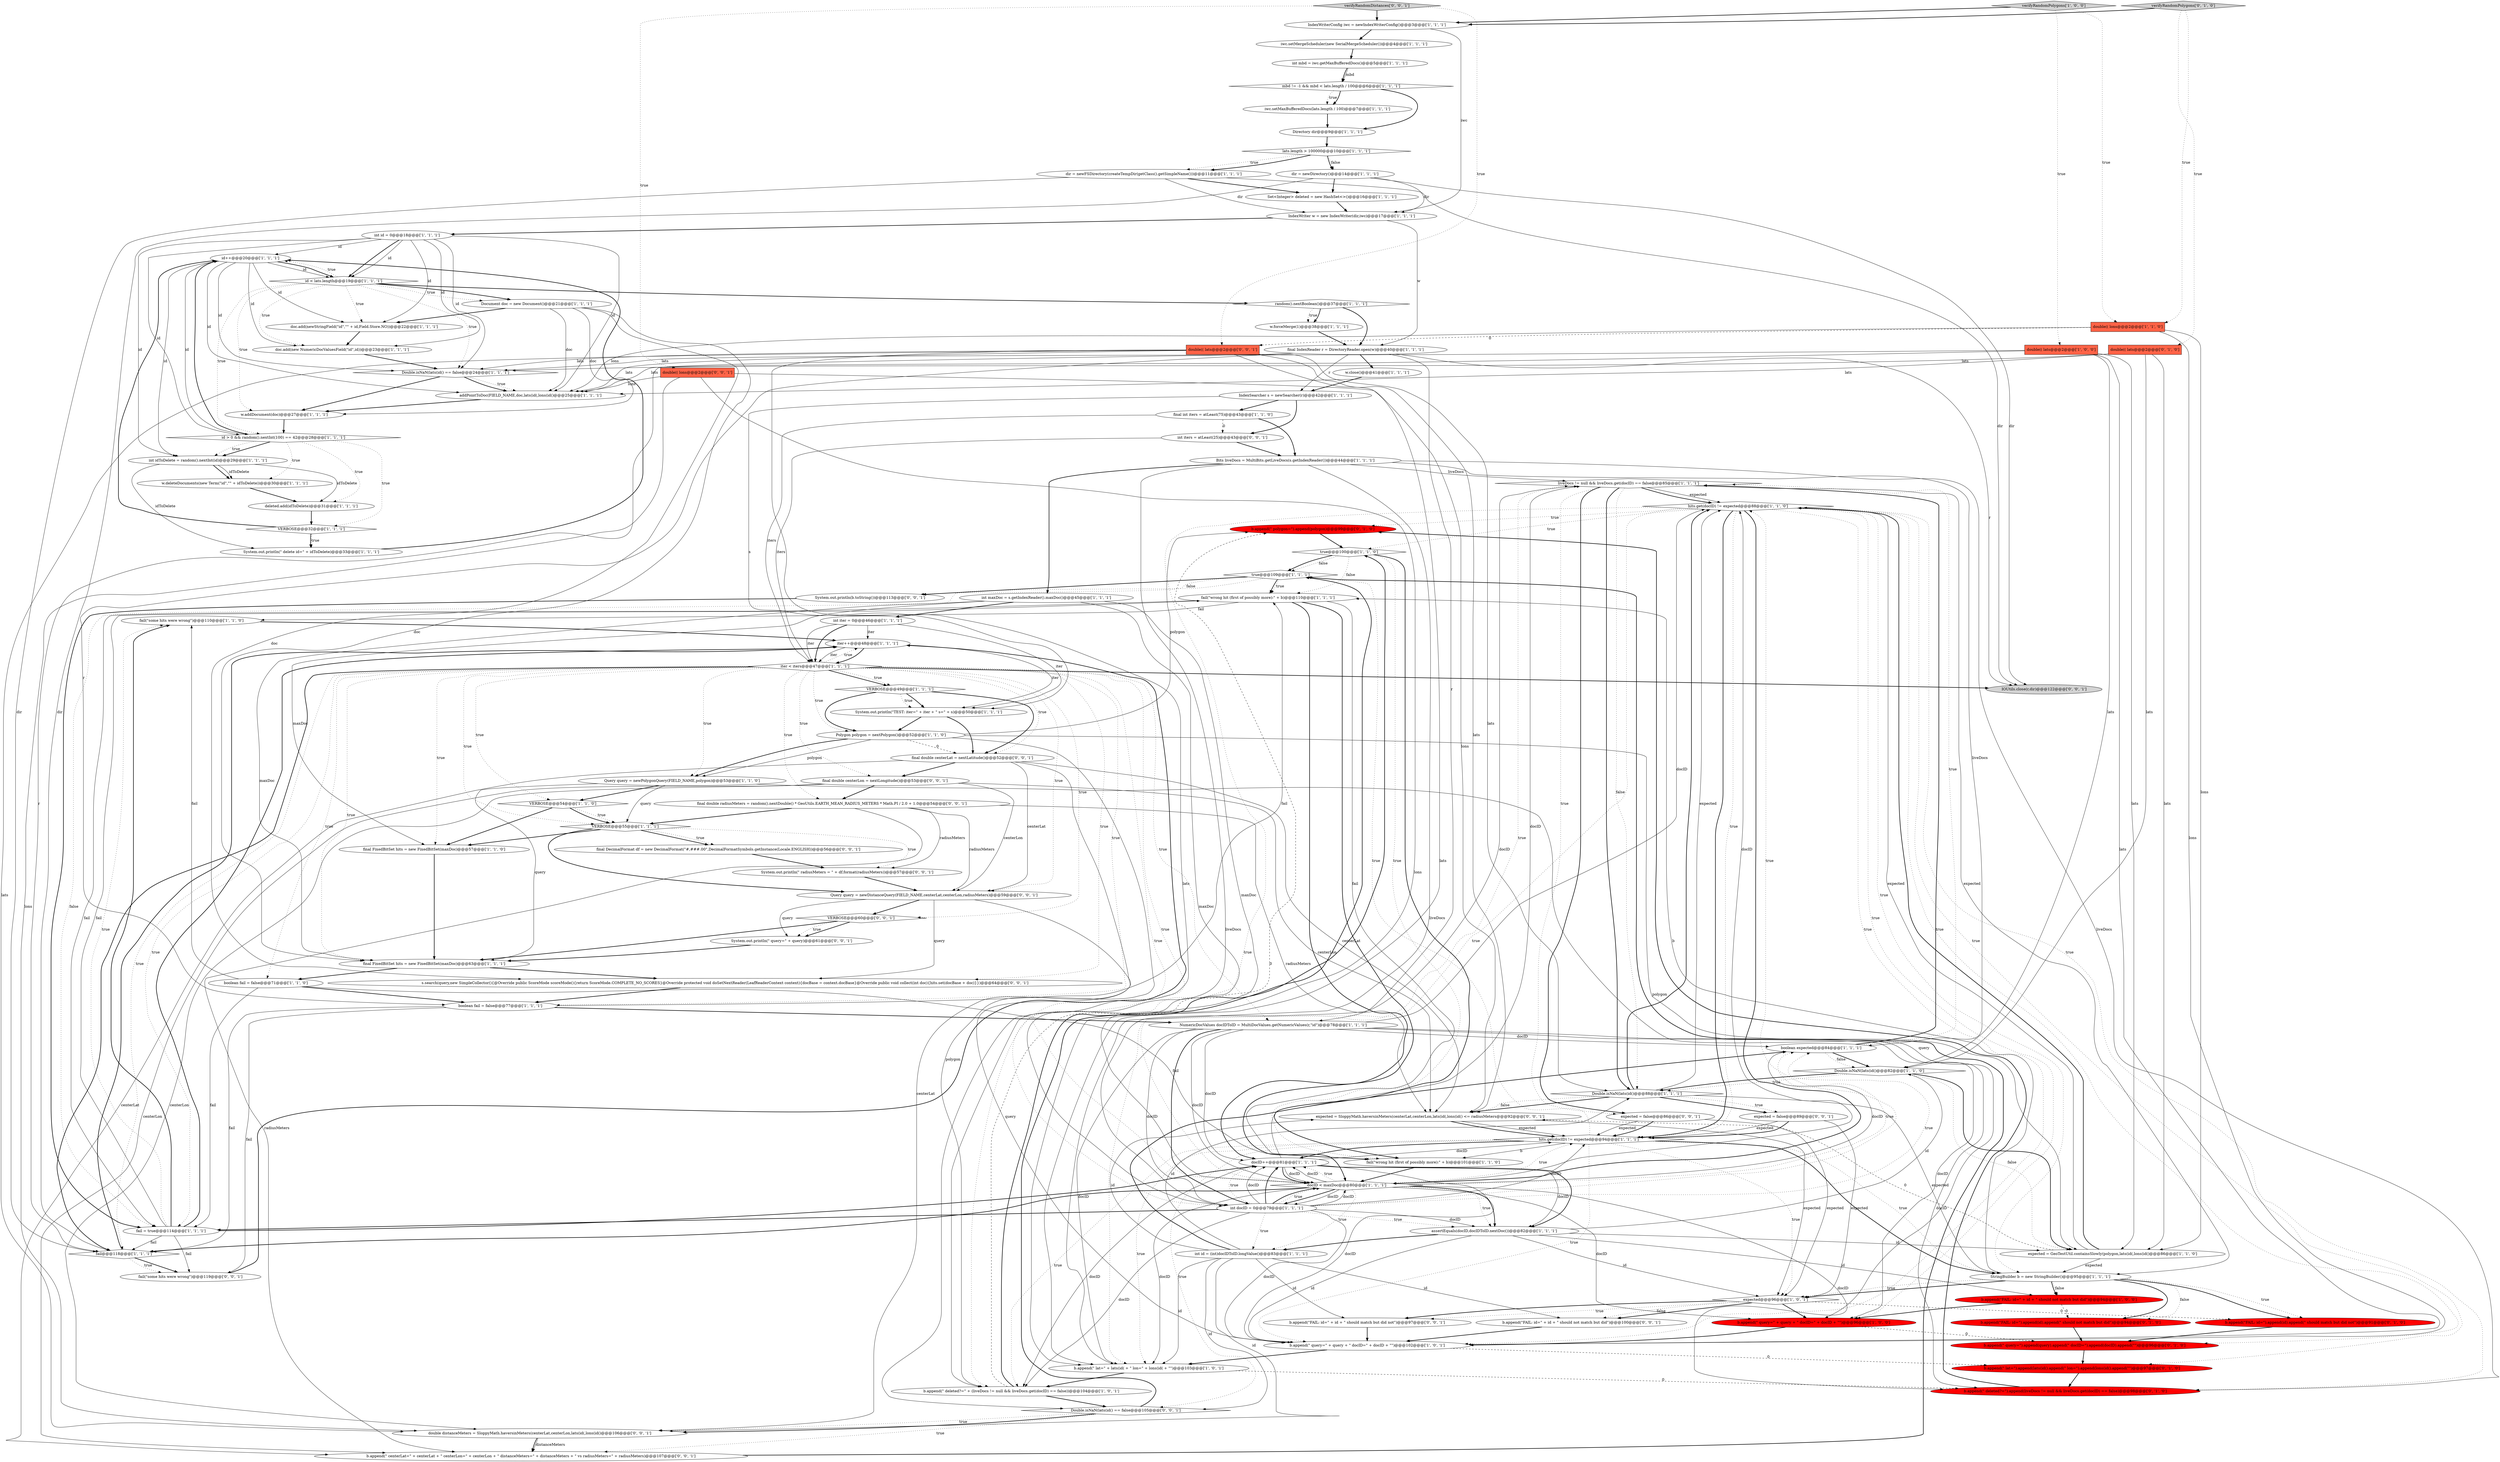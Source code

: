 digraph {
53 [style = filled, label = "id++@@@20@@@['1', '1', '1']", fillcolor = white, shape = ellipse image = "AAA0AAABBB1BBB"];
3 [style = filled, label = "w.close()@@@41@@@['1', '1', '1']", fillcolor = white, shape = ellipse image = "AAA0AAABBB1BBB"];
73 [style = filled, label = "true@@@109@@@['1', '1', '1']", fillcolor = white, shape = diamond image = "AAA0AAABBB1BBB"];
17 [style = filled, label = "Double.isNaN(lats(id()@@@82@@@['1', '1', '0']", fillcolor = white, shape = diamond image = "AAA0AAABBB1BBB"];
12 [style = filled, label = "hits.get(docID) != expected@@@88@@@['1', '1', '0']", fillcolor = white, shape = diamond image = "AAA0AAABBB1BBB"];
74 [style = filled, label = "b.append(\"FAIL: id=\" + id + \" should not match but did\")@@@94@@@['1', '0', '0']", fillcolor = red, shape = ellipse image = "AAA1AAABBB1BBB"];
7 [style = filled, label = "double(( lats@@@2@@@['1', '0', '0']", fillcolor = tomato, shape = box image = "AAA0AAABBB1BBB"];
38 [style = filled, label = "Set<Integer> deleted = new HashSet<>()@@@16@@@['1', '1', '1']", fillcolor = white, shape = ellipse image = "AAA0AAABBB1BBB"];
30 [style = filled, label = "Document doc = new Document()@@@21@@@['1', '1', '1']", fillcolor = white, shape = ellipse image = "AAA0AAABBB1BBB"];
99 [style = filled, label = "IOUtils.close(r,dir)@@@122@@@['0', '0', '1']", fillcolor = lightgray, shape = ellipse image = "AAA0AAABBB3BBB"];
81 [style = filled, label = "b.append(\" polygon=\").append(polygon)@@@99@@@['0', '1', '0']", fillcolor = red, shape = ellipse image = "AAA1AAABBB2BBB"];
20 [style = filled, label = "IndexWriterConfig iwc = newIndexWriterConfig()@@@3@@@['1', '1', '1']", fillcolor = white, shape = ellipse image = "AAA0AAABBB1BBB"];
48 [style = filled, label = "fail(\"wrong hit (first of possibly more):\" + b)@@@110@@@['1', '1', '1']", fillcolor = white, shape = ellipse image = "AAA0AAABBB1BBB"];
62 [style = filled, label = "liveDocs != null && liveDocs.get(docID) == false@@@85@@@['1', '1', '1']", fillcolor = white, shape = diamond image = "AAA0AAABBB1BBB"];
43 [style = filled, label = "double(( lons@@@2@@@['1', '1', '0']", fillcolor = tomato, shape = box image = "AAA0AAABBB1BBB"];
93 [style = filled, label = "Double.isNaN(lats(id() == false@@@105@@@['0', '0', '1']", fillcolor = white, shape = diamond image = "AAA0AAABBB3BBB"];
0 [style = filled, label = "expected@@@96@@@['1', '0', '1']", fillcolor = white, shape = diamond image = "AAA0AAABBB1BBB"];
78 [style = filled, label = "double(( lats@@@2@@@['0', '1', '0']", fillcolor = tomato, shape = box image = "AAA0AAABBB2BBB"];
75 [style = filled, label = "Double.isNaN(lats(id()@@@88@@@['1', '1', '1']", fillcolor = white, shape = diamond image = "AAA0AAABBB1BBB"];
51 [style = filled, label = "boolean fail = false@@@77@@@['1', '1', '1']", fillcolor = white, shape = ellipse image = "AAA0AAABBB1BBB"];
84 [style = filled, label = "b.append(\" deleted?=\").append(liveDocs != null && liveDocs.get(docID) == false)@@@98@@@['0', '1', '0']", fillcolor = red, shape = ellipse image = "AAA1AAABBB2BBB"];
86 [style = filled, label = "final double centerLon = nextLongitude()@@@53@@@['0', '0', '1']", fillcolor = white, shape = ellipse image = "AAA0AAABBB3BBB"];
45 [style = filled, label = "final FixedBitSet hits = new FixedBitSet(maxDoc)@@@57@@@['1', '1', '0']", fillcolor = white, shape = ellipse image = "AAA0AAABBB1BBB"];
58 [style = filled, label = "int id = 0@@@18@@@['1', '1', '1']", fillcolor = white, shape = ellipse image = "AAA0AAABBB1BBB"];
76 [style = filled, label = "expected = GeoTestUtil.containsSlowly(polygon,lats(id(,lons(id()@@@86@@@['1', '1', '0']", fillcolor = white, shape = ellipse image = "AAA0AAABBB1BBB"];
52 [style = filled, label = "w.addDocument(doc)@@@27@@@['1', '1', '1']", fillcolor = white, shape = ellipse image = "AAA0AAABBB1BBB"];
103 [style = filled, label = "VERBOSE@@@60@@@['0', '0', '1']", fillcolor = white, shape = diamond image = "AAA0AAABBB3BBB"];
68 [style = filled, label = "iter++@@@48@@@['1', '1', '1']", fillcolor = white, shape = ellipse image = "AAA0AAABBB1BBB"];
65 [style = filled, label = "VERBOSE@@@49@@@['1', '1', '1']", fillcolor = white, shape = diamond image = "AAA0AAABBB1BBB"];
101 [style = filled, label = "final double radiusMeters = random().nextDouble() * GeoUtils.EARTH_MEAN_RADIUS_METERS * Math.PI / 2.0 + 1.0@@@54@@@['0', '0', '1']", fillcolor = white, shape = ellipse image = "AAA0AAABBB3BBB"];
16 [style = filled, label = "boolean expected@@@84@@@['1', '1', '1']", fillcolor = white, shape = ellipse image = "AAA0AAABBB1BBB"];
85 [style = filled, label = "double(( lons@@@2@@@['0', '0', '1']", fillcolor = tomato, shape = box image = "AAA0AAABBB3BBB"];
66 [style = filled, label = "IndexWriter w = new IndexWriter(dir,iwc)@@@17@@@['1', '1', '1']", fillcolor = white, shape = ellipse image = "AAA0AAABBB1BBB"];
79 [style = filled, label = "b.append(\"FAIL: id=\").append(id).append(\" should match but did not\")@@@91@@@['0', '1', '0']", fillcolor = red, shape = ellipse image = "AAA1AAABBB2BBB"];
80 [style = filled, label = "b.append(\"FAIL: id=\").append(id).append(\" should not match but did\")@@@94@@@['0', '1', '0']", fillcolor = red, shape = ellipse image = "AAA1AAABBB2BBB"];
41 [style = filled, label = "dir = newDirectory()@@@14@@@['1', '1', '1']", fillcolor = white, shape = ellipse image = "AAA0AAABBB1BBB"];
105 [style = filled, label = "verifyRandomDistances['0', '0', '1']", fillcolor = lightgray, shape = diamond image = "AAA0AAABBB3BBB"];
1 [style = filled, label = "b.append(\" deleted?=\" + (liveDocs != null && liveDocs.get(docID) == false))@@@104@@@['1', '0', '1']", fillcolor = white, shape = ellipse image = "AAA0AAABBB1BBB"];
37 [style = filled, label = "b.append(\" lat=\" + lats(id( + \" lon=\" + lons(id( + \"\")@@@103@@@['1', '0', '1']", fillcolor = white, shape = ellipse image = "AAA0AAABBB1BBB"];
57 [style = filled, label = "iwc.setMaxBufferedDocs(lats.length / 100)@@@7@@@['1', '1', '1']", fillcolor = white, shape = ellipse image = "AAA0AAABBB1BBB"];
91 [style = filled, label = "expected = false@@@89@@@['0', '0', '1']", fillcolor = white, shape = ellipse image = "AAA0AAABBB3BBB"];
24 [style = filled, label = "Polygon polygon = nextPolygon()@@@52@@@['1', '1', '0']", fillcolor = white, shape = ellipse image = "AAA0AAABBB1BBB"];
21 [style = filled, label = "id < lats.length@@@19@@@['1', '1', '1']", fillcolor = white, shape = diamond image = "AAA0AAABBB1BBB"];
35 [style = filled, label = "addPointToDoc(FIELD_NAME,doc,lats(id(,lons(id()@@@25@@@['1', '1', '1']", fillcolor = white, shape = ellipse image = "AAA0AAABBB1BBB"];
104 [style = filled, label = "System.out.println(b.toString())@@@113@@@['0', '0', '1']", fillcolor = white, shape = ellipse image = "AAA0AAABBB3BBB"];
50 [style = filled, label = "int idToDelete = random().nextInt(id)@@@29@@@['1', '1', '1']", fillcolor = white, shape = ellipse image = "AAA0AAABBB1BBB"];
28 [style = filled, label = "Bits liveDocs = MultiBits.getLiveDocs(s.getIndexReader())@@@44@@@['1', '1', '1']", fillcolor = white, shape = ellipse image = "AAA0AAABBB1BBB"];
26 [style = filled, label = "final int iters = atLeast(75)@@@43@@@['1', '1', '0']", fillcolor = white, shape = ellipse image = "AAA0AAABBB1BBB"];
22 [style = filled, label = "StringBuilder b = new StringBuilder()@@@95@@@['1', '1', '1']", fillcolor = white, shape = ellipse image = "AAA0AAABBB1BBB"];
55 [style = filled, label = "hits.get(docID) != expected@@@94@@@['1', '1', '1']", fillcolor = white, shape = diamond image = "AAA0AAABBB1BBB"];
97 [style = filled, label = "b.append(\"FAIL: id=\" + id + \" should match but did not\")@@@97@@@['0', '0', '1']", fillcolor = white, shape = ellipse image = "AAA0AAABBB3BBB"];
87 [style = filled, label = "expected = false@@@86@@@['0', '0', '1']", fillcolor = white, shape = ellipse image = "AAA0AAABBB3BBB"];
98 [style = filled, label = "System.out.println(\" radiusMeters = \" + df.format(radiusMeters))@@@57@@@['0', '0', '1']", fillcolor = white, shape = ellipse image = "AAA0AAABBB3BBB"];
67 [style = filled, label = "fail(\"some hits were wrong\")@@@110@@@['1', '1', '0']", fillcolor = white, shape = ellipse image = "AAA0AAABBB1BBB"];
8 [style = filled, label = "final IndexReader r = DirectoryReader.open(w)@@@40@@@['1', '1', '1']", fillcolor = white, shape = ellipse image = "AAA0AAABBB1BBB"];
33 [style = filled, label = "w.forceMerge(1)@@@38@@@['1', '1', '1']", fillcolor = white, shape = ellipse image = "AAA0AAABBB1BBB"];
88 [style = filled, label = "final DecimalFormat df = new DecimalFormat(\"#,###.00\",DecimalFormatSymbols.getInstance(Locale.ENGLISH))@@@56@@@['0', '0', '1']", fillcolor = white, shape = ellipse image = "AAA0AAABBB3BBB"];
92 [style = filled, label = "expected = SloppyMath.haversinMeters(centerLat,centerLon,lats(id(,lons(id() <= radiusMeters@@@92@@@['0', '0', '1']", fillcolor = white, shape = ellipse image = "AAA0AAABBB3BBB"];
25 [style = filled, label = "final FixedBitSet hits = new FixedBitSet(maxDoc)@@@63@@@['1', '1', '1']", fillcolor = white, shape = ellipse image = "AAA0AAABBB1BBB"];
106 [style = filled, label = "s.search(query,new SimpleCollector(){@Override public ScoreMode scoreMode(){return ScoreMode.COMPLETE_NO_SCORES}@Override protected void doSetNextReader(LeafReaderContext context){docBase = context.docBase}@Override public void collect(int doc){hits.set(docBase + doc)}})@@@64@@@['0', '0', '1']", fillcolor = white, shape = ellipse image = "AAA0AAABBB3BBB"];
6 [style = filled, label = "doc.add(new NumericDocValuesField(\"id\",id))@@@23@@@['1', '1', '1']", fillcolor = white, shape = ellipse image = "AAA0AAABBB1BBB"];
44 [style = filled, label = "int maxDoc = s.getIndexReader().maxDoc()@@@45@@@['1', '1', '1']", fillcolor = white, shape = ellipse image = "AAA0AAABBB1BBB"];
10 [style = filled, label = "int docID = 0@@@79@@@['1', '1', '1']", fillcolor = white, shape = ellipse image = "AAA0AAABBB1BBB"];
14 [style = filled, label = "boolean fail = false@@@71@@@['1', '1', '0']", fillcolor = white, shape = ellipse image = "AAA0AAABBB1BBB"];
69 [style = filled, label = "docID++@@@81@@@['1', '1', '1']", fillcolor = white, shape = ellipse image = "AAA0AAABBB1BBB"];
107 [style = filled, label = "fail(\"some hits were wrong\")@@@119@@@['0', '0', '1']", fillcolor = white, shape = ellipse image = "AAA0AAABBB3BBB"];
27 [style = filled, label = "fail(\"wrong hit (first of possibly more):\" + b)@@@101@@@['1', '1', '0']", fillcolor = white, shape = ellipse image = "AAA0AAABBB1BBB"];
11 [style = filled, label = "Directory dir@@@9@@@['1', '1', '1']", fillcolor = white, shape = ellipse image = "AAA0AAABBB1BBB"];
34 [style = filled, label = "verifyRandomPolygons['1', '0', '0']", fillcolor = lightgray, shape = diamond image = "AAA0AAABBB1BBB"];
70 [style = filled, label = "iwc.setMergeScheduler(new SerialMergeScheduler())@@@4@@@['1', '1', '1']", fillcolor = white, shape = ellipse image = "AAA0AAABBB1BBB"];
61 [style = filled, label = "int id = (int)docIDToID.longValue()@@@83@@@['1', '1', '1']", fillcolor = white, shape = ellipse image = "AAA0AAABBB1BBB"];
90 [style = filled, label = "Query query = newDistanceQuery(FIELD_NAME,centerLat,centerLon,radiusMeters)@@@59@@@['0', '0', '1']", fillcolor = white, shape = ellipse image = "AAA0AAABBB3BBB"];
39 [style = filled, label = "assertEquals(docID,docIDToID.nextDoc())@@@82@@@['1', '1', '1']", fillcolor = white, shape = ellipse image = "AAA0AAABBB1BBB"];
47 [style = filled, label = "iter < iters@@@47@@@['1', '1', '1']", fillcolor = white, shape = diamond image = "AAA0AAABBB1BBB"];
100 [style = filled, label = "b.append(\" centerLat=\" + centerLat + \" centerLon=\" + centerLon + \" distanceMeters=\" + distanceMeters + \" vs radiusMeters=\" + radiusMeters)@@@107@@@['0', '0', '1']", fillcolor = white, shape = ellipse image = "AAA0AAABBB3BBB"];
83 [style = filled, label = "b.append(\" query=\").append(query).append(\" docID=\").append(docID).append(\"\")@@@96@@@['0', '1', '0']", fillcolor = red, shape = ellipse image = "AAA1AAABBB2BBB"];
4 [style = filled, label = "NumericDocValues docIDToID = MultiDocValues.getNumericValues(r,\"id\")@@@78@@@['1', '1', '1']", fillcolor = white, shape = ellipse image = "AAA0AAABBB1BBB"];
108 [style = filled, label = "double distanceMeters = SloppyMath.haversinMeters(centerLat,centerLon,lats(id(,lons(id()@@@106@@@['0', '0', '1']", fillcolor = white, shape = ellipse image = "AAA0AAABBB3BBB"];
32 [style = filled, label = "int iter = 0@@@46@@@['1', '1', '1']", fillcolor = white, shape = ellipse image = "AAA0AAABBB1BBB"];
2 [style = filled, label = "VERBOSE@@@54@@@['1', '1', '0']", fillcolor = white, shape = diamond image = "AAA0AAABBB1BBB"];
77 [style = filled, label = "b.append(\" lat=\").append(lats(id().append(\" lon=\").append(lons(id().append(\"\")@@@97@@@['0', '1', '0']", fillcolor = red, shape = ellipse image = "AAA1AAABBB2BBB"];
29 [style = filled, label = "Query query = newPolygonQuery(FIELD_NAME,polygon)@@@53@@@['1', '1', '0']", fillcolor = white, shape = ellipse image = "AAA0AAABBB1BBB"];
46 [style = filled, label = "b.append(\" query=\" + query + \" docID=\" + docID + \"\")@@@102@@@['1', '0', '1']", fillcolor = white, shape = ellipse image = "AAA0AAABBB1BBB"];
102 [style = filled, label = "double(( lats@@@2@@@['0', '0', '1']", fillcolor = tomato, shape = box image = "AAA0AAABBB3BBB"];
49 [style = filled, label = "id > 0 && random().nextInt(100) == 42@@@28@@@['1', '1', '1']", fillcolor = white, shape = diamond image = "AAA0AAABBB1BBB"];
72 [style = filled, label = "docID < maxDoc@@@80@@@['1', '1', '1']", fillcolor = white, shape = diamond image = "AAA0AAABBB1BBB"];
94 [style = filled, label = "final double centerLat = nextLatitude()@@@52@@@['0', '0', '1']", fillcolor = white, shape = ellipse image = "AAA0AAABBB3BBB"];
40 [style = filled, label = "dir = newFSDirectory(createTempDir(getClass().getSimpleName()))@@@11@@@['1', '1', '1']", fillcolor = white, shape = ellipse image = "AAA0AAABBB1BBB"];
9 [style = filled, label = "w.deleteDocuments(new Term(\"id\",\"\" + idToDelete))@@@30@@@['1', '1', '1']", fillcolor = white, shape = ellipse image = "AAA0AAABBB1BBB"];
63 [style = filled, label = "System.out.println(\" delete id=\" + idToDelete)@@@33@@@['1', '1', '1']", fillcolor = white, shape = ellipse image = "AAA0AAABBB1BBB"];
95 [style = filled, label = "int iters = atLeast(25)@@@43@@@['0', '0', '1']", fillcolor = white, shape = ellipse image = "AAA0AAABBB3BBB"];
56 [style = filled, label = "b.append(\" query=\" + query + \" docID=\" + docID + \"\")@@@96@@@['1', '0', '0']", fillcolor = red, shape = ellipse image = "AAA1AAABBB1BBB"];
82 [style = filled, label = "verifyRandomPolygons['0', '1', '0']", fillcolor = lightgray, shape = diamond image = "AAA0AAABBB2BBB"];
71 [style = filled, label = "Double.isNaN(lats(id() == false@@@24@@@['1', '1', '1']", fillcolor = white, shape = diamond image = "AAA0AAABBB1BBB"];
31 [style = filled, label = "IndexSearcher s = newSearcher(r)@@@42@@@['1', '1', '1']", fillcolor = white, shape = ellipse image = "AAA0AAABBB1BBB"];
13 [style = filled, label = "VERBOSE@@@32@@@['1', '1', '1']", fillcolor = white, shape = diamond image = "AAA0AAABBB1BBB"];
60 [style = filled, label = "VERBOSE@@@55@@@['1', '1', '1']", fillcolor = white, shape = diamond image = "AAA0AAABBB1BBB"];
23 [style = filled, label = "lats.length > 100000@@@10@@@['1', '1', '1']", fillcolor = white, shape = diamond image = "AAA0AAABBB1BBB"];
64 [style = filled, label = "fail = true@@@114@@@['1', '1', '1']", fillcolor = white, shape = ellipse image = "AAA0AAABBB1BBB"];
36 [style = filled, label = "int mbd = iwc.getMaxBufferedDocs()@@@5@@@['1', '1', '1']", fillcolor = white, shape = ellipse image = "AAA0AAABBB1BBB"];
19 [style = filled, label = "mbd != -1 && mbd < lats.length / 100@@@6@@@['1', '1', '1']", fillcolor = white, shape = diamond image = "AAA0AAABBB1BBB"];
42 [style = filled, label = "true@@@100@@@['1', '1', '0']", fillcolor = white, shape = diamond image = "AAA0AAABBB1BBB"];
89 [style = filled, label = "b.append(\"FAIL: id=\" + id + \" should not match but did\")@@@100@@@['0', '0', '1']", fillcolor = white, shape = ellipse image = "AAA0AAABBB3BBB"];
5 [style = filled, label = "fail@@@118@@@['1', '1', '1']", fillcolor = white, shape = diamond image = "AAA0AAABBB1BBB"];
15 [style = filled, label = "deleted.add(idToDelete)@@@31@@@['1', '1', '1']", fillcolor = white, shape = ellipse image = "AAA0AAABBB1BBB"];
59 [style = filled, label = "doc.add(newStringField(\"id\",\"\" + id,Field.Store.NO))@@@22@@@['1', '1', '1']", fillcolor = white, shape = ellipse image = "AAA0AAABBB1BBB"];
96 [style = filled, label = "System.out.println(\" query=\" + query)@@@61@@@['0', '0', '1']", fillcolor = white, shape = ellipse image = "AAA0AAABBB3BBB"];
18 [style = filled, label = "random().nextBoolean()@@@37@@@['1', '1', '1']", fillcolor = white, shape = diamond image = "AAA0AAABBB1BBB"];
54 [style = filled, label = "System.out.println(\"TEST: iter=\" + iter + \" s=\" + s)@@@50@@@['1', '1', '1']", fillcolor = white, shape = ellipse image = "AAA0AAABBB1BBB"];
76->12 [style = solid, label="expected"];
8->99 [style = solid, label="r"];
86->92 [style = solid, label="centerLon"];
20->70 [style = bold, label=""];
12->77 [style = dotted, label="true"];
103->25 [style = bold, label=""];
23->41 [style = dotted, label="false"];
25->14 [style = bold, label=""];
60->90 [style = bold, label=""];
61->92 [style = solid, label="id"];
10->69 [style = dotted, label="true"];
10->62 [style = solid, label="docID"];
19->57 [style = dotted, label="true"];
17->76 [style = dotted, label="false"];
30->25 [style = solid, label="doc"];
45->25 [style = bold, label=""];
47->68 [style = dotted, label="true"];
22->0 [style = bold, label=""];
71->35 [style = dotted, label="true"];
64->5 [style = solid, label="fail"];
95->47 [style = solid, label="iters"];
44->10 [style = solid, label="maxDoc"];
79->83 [style = bold, label=""];
47->72 [style = dotted, label="true"];
40->66 [style = solid, label="dir"];
46->77 [style = dashed, label="0"];
91->55 [style = solid, label="expected"];
4->16 [style = solid, label="docID"];
49->15 [style = dotted, label="true"];
1->42 [style = bold, label=""];
50->15 [style = solid, label="idToDelete"];
39->46 [style = solid, label="id"];
47->60 [style = dotted, label="true"];
108->100 [style = bold, label=""];
96->25 [style = bold, label=""];
55->22 [style = dotted, label="true"];
19->57 [style = bold, label=""];
58->6 [style = solid, label="id"];
39->76 [style = solid, label="id"];
50->63 [style = solid, label="idToDelete"];
54->94 [style = bold, label=""];
73->48 [style = bold, label=""];
28->84 [style = solid, label="liveDocs"];
83->77 [style = bold, label=""];
55->1 [style = dotted, label="true"];
47->51 [style = dotted, label="true"];
73->104 [style = dotted, label="false"];
103->96 [style = bold, label=""];
105->20 [style = bold, label=""];
14->67 [style = solid, label="fail"];
32->54 [style = solid, label="iter"];
47->90 [style = dotted, label="true"];
21->6 [style = dotted, label="true"];
22->80 [style = dotted, label="false"];
14->64 [style = solid, label="fail"];
53->59 [style = solid, label="id"];
51->4 [style = bold, label=""];
55->69 [style = bold, label=""];
62->75 [style = bold, label=""];
18->33 [style = dotted, label="true"];
18->33 [style = bold, label=""];
8->3 [style = bold, label=""];
102->93 [style = solid, label="lats"];
61->89 [style = solid, label="id"];
42->73 [style = dotted, label="false"];
87->55 [style = solid, label="expected"];
40->5 [style = solid, label="dir"];
23->41 [style = bold, label=""];
48->27 [style = solid, label="fail"];
58->50 [style = solid, label="id"];
48->69 [style = bold, label=""];
54->24 [style = bold, label=""];
30->106 [style = solid, label="doc"];
72->84 [style = solid, label="docID"];
55->73 [style = dotted, label="true"];
101->60 [style = bold, label=""];
21->53 [style = dotted, label="true"];
39->74 [style = solid, label="id"];
47->5 [style = bold, label=""];
12->72 [style = bold, label=""];
39->17 [style = solid, label="id"];
42->27 [style = bold, label=""];
64->67 [style = bold, label=""];
36->19 [style = bold, label=""];
94->90 [style = solid, label="centerLat"];
8->5 [style = solid, label="r"];
26->95 [style = dashed, label="0"];
3->31 [style = bold, label=""];
22->74 [style = bold, label=""];
69->39 [style = solid, label="docID"];
4->10 [style = solid, label="docID"];
27->72 [style = bold, label=""];
2->60 [style = dotted, label="true"];
12->84 [style = dotted, label="true"];
93->108 [style = dotted, label="true"];
12->81 [style = dotted, label="true"];
65->94 [style = bold, label=""];
60->45 [style = bold, label=""];
82->78 [style = dotted, label="true"];
81->42 [style = bold, label=""];
41->5 [style = solid, label="dir"];
0->56 [style = bold, label=""];
28->16 [style = solid, label="liveDocs"];
72->10 [style = solid, label="docID"];
64->68 [style = bold, label=""];
68->47 [style = bold, label=""];
58->21 [style = bold, label=""];
53->71 [style = solid, label="id"];
70->36 [style = bold, label=""];
75->12 [style = bold, label=""];
69->46 [style = solid, label="docID"];
4->69 [style = solid, label="docID"];
11->23 [style = bold, label=""];
74->56 [style = bold, label=""];
62->12 [style = solid, label="expected"];
78->71 [style = solid, label="lats"];
85->92 [style = solid, label="lons"];
10->72 [style = solid, label="docID"];
22->79 [style = bold, label=""];
21->30 [style = bold, label=""];
4->12 [style = solid, label="docID"];
5->107 [style = bold, label=""];
21->18 [style = bold, label=""];
28->1 [style = solid, label="liveDocs"];
34->43 [style = dotted, label="true"];
75->92 [style = dotted, label="false"];
29->2 [style = bold, label=""];
72->69 [style = solid, label="docID"];
72->55 [style = dotted, label="true"];
12->83 [style = dotted, label="true"];
1->93 [style = bold, label=""];
12->46 [style = dotted, label="true"];
72->37 [style = solid, label="docID"];
82->43 [style = dotted, label="true"];
104->64 [style = bold, label=""];
26->28 [style = bold, label=""];
59->6 [style = bold, label=""];
16->62 [style = bold, label=""];
44->72 [style = solid, label="maxDoc"];
15->13 [style = bold, label=""];
7->76 [style = solid, label="lats"];
105->102 [style = dotted, label="true"];
32->47 [style = solid, label="iter"];
12->55 [style = bold, label=""];
22->0 [style = dotted, label="true"];
47->5 [style = dotted, label="true"];
71->52 [style = bold, label=""];
28->37 [style = solid, label="liveDocs"];
34->7 [style = dotted, label="true"];
10->69 [style = solid, label="docID"];
0->89 [style = bold, label=""];
97->46 [style = bold, label=""];
0->79 [style = dashed, label="0"];
100->73 [style = bold, label=""];
56->83 [style = dashed, label="0"];
47->94 [style = dotted, label="true"];
30->35 [style = solid, label="doc"];
8->51 [style = solid, label="r"];
4->37 [style = solid, label="docID"];
44->32 [style = bold, label=""];
0->97 [style = bold, label=""];
41->38 [style = bold, label=""];
72->10 [style = bold, label=""];
53->35 [style = solid, label="id"];
24->76 [style = solid, label="polygon"];
58->21 [style = solid, label="id"];
90->103 [style = bold, label=""];
75->91 [style = dotted, label="true"];
93->108 [style = bold, label=""];
49->9 [style = dotted, label="true"];
8->4 [style = solid, label="r"];
58->53 [style = solid, label="id"];
55->37 [style = dotted, label="true"];
49->50 [style = bold, label=""];
55->0 [style = dotted, label="true"];
102->37 [style = solid, label="lats"];
92->0 [style = solid, label="expected"];
47->10 [style = dotted, label="true"];
47->2 [style = dotted, label="true"];
47->4 [style = dotted, label="true"];
18->8 [style = bold, label=""];
47->103 [style = dotted, label="true"];
37->84 [style = dashed, label="0"];
17->75 [style = dotted, label="true"];
86->100 [style = solid, label="centerLon"];
1->81 [style = dashed, label="0"];
95->28 [style = bold, label=""];
10->12 [style = dotted, label="true"];
50->9 [style = bold, label=""];
13->53 [style = bold, label=""];
52->49 [style = bold, label=""];
64->69 [style = bold, label=""];
14->51 [style = bold, label=""];
14->27 [style = solid, label="fail"];
17->75 [style = bold, label=""];
24->29 [style = bold, label=""];
51->5 [style = solid, label="fail"];
7->35 [style = solid, label="lats"];
86->90 [style = solid, label="centerLon"];
90->96 [style = solid, label="query"];
101->100 [style = solid, label="radiusMeters"];
49->53 [style = bold, label=""];
101->90 [style = solid, label="radiusMeters"];
42->27 [style = dotted, label="true"];
47->25 [style = dotted, label="true"];
72->12 [style = solid, label="docID"];
72->56 [style = solid, label="docID"];
62->87 [style = bold, label=""];
78->76 [style = solid, label="lats"];
43->102 [style = dashed, label="0"];
47->65 [style = bold, label=""];
39->0 [style = solid, label="id"];
69->55 [style = solid, label="docID"];
84->81 [style = bold, label=""];
36->19 [style = solid, label="mbd"];
47->101 [style = dotted, label="true"];
26->47 [style = solid, label="iters"];
77->84 [style = bold, label=""];
68->54 [style = solid, label="iter"];
90->106 [style = solid, label="query"];
44->45 [style = solid, label="maxDoc"];
101->92 [style = solid, label="radiusMeters"];
34->20 [style = bold, label=""];
65->54 [style = bold, label=""];
62->22 [style = solid, label="expected"];
86->108 [style = solid, label="centerLon"];
61->97 [style = solid, label="id"];
75->22 [style = solid, label="expected"];
10->39 [style = solid, label="docID"];
62->87 [style = dotted, label="true"];
40->38 [style = bold, label=""];
29->56 [style = solid, label="query"];
98->90 [style = bold, label=""];
10->61 [style = dotted, label="true"];
72->39 [style = dotted, label="true"];
43->35 [style = solid, label="lons"];
55->93 [style = dotted, label="true"];
53->21 [style = solid, label="id"];
76->22 [style = solid, label="expected"];
69->72 [style = bold, label=""];
80->83 [style = bold, label=""];
72->61 [style = dotted, label="true"];
65->54 [style = dotted, label="true"];
7->46 [style = solid, label="lats"];
61->75 [style = solid, label="id"];
78->35 [style = solid, label="lats"];
85->35 [style = solid, label="lons"];
50->9 [style = solid, label="idToDelete"];
102->75 [style = solid, label="lats"];
37->1 [style = bold, label=""];
73->104 [style = bold, label=""];
10->39 [style = dotted, label="true"];
71->35 [style = bold, label=""];
72->39 [style = bold, label=""];
46->37 [style = bold, label=""];
76->92 [style = dashed, label="0"];
48->67 [style = solid, label="fail"];
35->52 [style = bold, label=""];
20->66 [style = solid, label="iwc"];
25->106 [style = bold, label=""];
90->46 [style = solid, label="query"];
51->107 [style = solid, label="fail"];
24->1 [style = solid, label="polygon"];
12->22 [style = dotted, label="true"];
17->76 [style = bold, label=""];
93->100 [style = dotted, label="true"];
21->30 [style = dotted, label="true"];
92->55 [style = solid, label="expected"];
22->79 [style = dotted, label="true"];
33->8 [style = bold, label=""];
53->6 [style = solid, label="id"];
22->48 [style = solid, label="b"];
94->86 [style = bold, label=""];
31->54 [style = solid, label="s"];
78->17 [style = solid, label="lats"];
6->71 [style = bold, label=""];
4->10 [style = bold, label=""];
72->16 [style = solid, label="docID"];
4->72 [style = solid, label="docID"];
49->13 [style = dotted, label="true"];
43->76 [style = solid, label="lons"];
31->95 [style = bold, label=""];
64->67 [style = dotted, label="true"];
92->55 [style = bold, label=""];
53->50 [style = solid, label="id"];
49->50 [style = dotted, label="true"];
47->65 [style = dotted, label="true"];
21->49 [style = dotted, label="true"];
47->86 [style = dotted, label="true"];
62->75 [style = dotted, label="false"];
94->92 [style = solid, label="centerLat"];
60->88 [style = bold, label=""];
16->62 [style = dotted, label="true"];
91->0 [style = solid, label="expected"];
57->11 [style = bold, label=""];
41->99 [style = solid, label="dir"];
38->66 [style = bold, label=""];
31->26 [style = bold, label=""];
48->64 [style = solid, label="fail"];
47->29 [style = dotted, label="true"];
30->52 [style = solid, label="doc"];
30->59 [style = bold, label=""];
32->68 [style = solid, label="iter"];
94->100 [style = solid, label="centerLat"];
40->99 [style = solid, label="dir"];
24->94 [style = dashed, label="0"];
65->24 [style = bold, label=""];
13->63 [style = dotted, label="true"];
7->71 [style = solid, label="lats"];
103->96 [style = dotted, label="true"];
73->64 [style = dotted, label="false"];
58->59 [style = solid, label="id"];
55->22 [style = bold, label=""];
75->12 [style = solid, label="expected"];
24->29 [style = solid, label="polygon"];
55->46 [style = dotted, label="true"];
0->89 [style = dotted, label="false"];
75->91 [style = bold, label=""];
32->47 [style = bold, label=""];
62->12 [style = bold, label=""];
55->27 [style = solid, label="b"];
9->15 [style = bold, label=""];
4->56 [style = solid, label="docID"];
10->69 [style = bold, label=""];
94->108 [style = solid, label="centerLat"];
66->8 [style = solid, label="w"];
28->44 [style = bold, label=""];
22->74 [style = dotted, label="false"];
69->39 [style = bold, label=""];
47->24 [style = dotted, label="true"];
85->108 [style = solid, label="lons"];
102->108 [style = solid, label="lats"];
5->107 [style = dotted, label="true"];
91->55 [style = bold, label=""];
53->21 [style = bold, label=""];
5->68 [style = bold, label=""];
39->61 [style = bold, label=""];
21->52 [style = dotted, label="true"];
10->72 [style = bold, label=""];
12->42 [style = dotted, label="true"];
19->11 [style = bold, label=""];
12->56 [style = dotted, label="true"];
10->46 [style = solid, label="docID"];
53->49 [style = solid, label="id"];
68->47 [style = solid, label="iter"];
73->48 [style = dotted, label="true"];
41->66 [style = solid, label="dir"];
60->98 [style = dotted, label="true"];
22->80 [style = bold, label=""];
69->1 [style = solid, label="docID"];
48->72 [style = bold, label=""];
67->68 [style = bold, label=""];
89->46 [style = bold, label=""];
10->16 [style = dotted, label="true"];
58->49 [style = solid, label="id"];
7->17 [style = solid, label="lats"];
87->0 [style = solid, label="expected"];
24->81 [style = solid, label="polygon"];
13->63 [style = bold, label=""];
58->71 [style = solid, label="id"];
10->64 [style = bold, label=""];
106->51 [style = bold, label=""];
56->46 [style = bold, label=""];
16->17 [style = bold, label=""];
42->48 [style = dotted, label="false"];
21->71 [style = dotted, label="true"];
88->98 [style = bold, label=""];
72->62 [style = dotted, label="true"];
23->40 [style = dotted, label="true"];
58->35 [style = solid, label="id"];
69->62 [style = solid, label="docID"];
4->84 [style = solid, label="docID"];
10->55 [style = solid, label="docID"];
102->92 [style = solid, label="lats"];
10->72 [style = dotted, label="true"];
63->53 [style = bold, label=""];
29->60 [style = solid, label="query"];
76->12 [style = bold, label=""];
16->17 [style = dotted, label="false"];
28->62 [style = solid, label="liveDocs"];
12->37 [style = dotted, label="true"];
0->97 [style = dotted, label="true"];
29->25 [style = solid, label="query"];
43->46 [style = solid, label="lons"];
44->25 [style = solid, label="maxDoc"];
47->99 [style = bold, label=""];
8->31 [style = solid, label="r"];
74->80 [style = dashed, label="0"];
85->37 [style = solid, label="lons"];
61->108 [style = solid, label="id"];
2->60 [style = bold, label=""];
64->107 [style = solid, label="fail"];
10->1 [style = solid, label="docID"];
66->58 [style = bold, label=""];
72->69 [style = dotted, label="true"];
86->101 [style = bold, label=""];
105->85 [style = dotted, label="true"];
2->45 [style = bold, label=""];
47->64 [style = dotted, label="true"];
61->93 [style = solid, label="id"];
51->48 [style = solid, label="fail"];
64->48 [style = solid, label="fail"];
102->35 [style = solid, label="lats"];
61->16 [style = bold, label=""];
72->16 [style = dotted, label="true"];
87->55 [style = bold, label=""];
47->45 [style = dotted, label="true"];
12->1 [style = dotted, label="true"];
82->20 [style = bold, label=""];
61->37 [style = solid, label="id"];
107->68 [style = bold, label=""];
72->5 [style = bold, label=""];
69->72 [style = solid, label="docID"];
47->106 [style = dotted, label="true"];
21->59 [style = dotted, label="true"];
23->40 [style = bold, label=""];
12->55 [style = dotted, label="true"];
47->14 [style = dotted, label="true"];
60->88 [style = dotted, label="true"];
102->71 [style = solid, label="lats"];
75->92 [style = bold, label=""];
108->100 [style = solid, label="distanceMeters"];
101->98 [style = solid, label="radiusMeters"];
42->73 [style = bold, label=""];
93->73 [style = bold, label=""];
}
